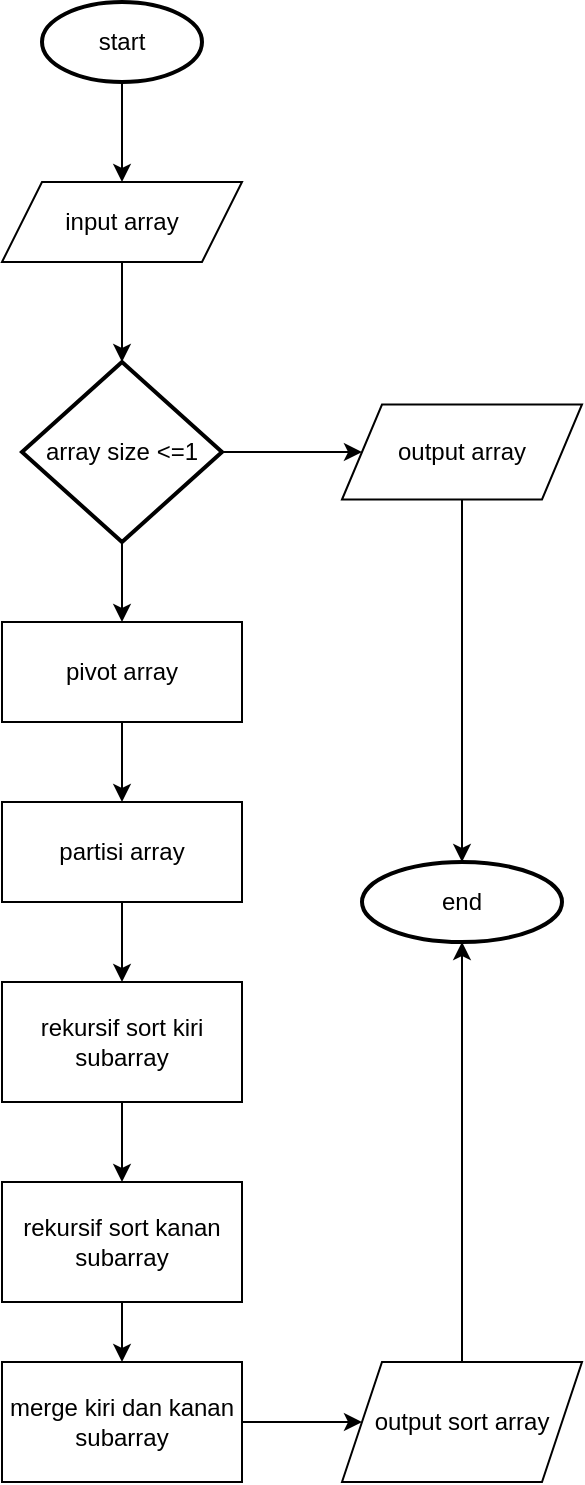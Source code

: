 <mxfile version="21.2.8" type="device">
  <diagram name="Page-1" id="Dh8Z1ovIEvNKvP6instZ">
    <mxGraphModel dx="915" dy="690" grid="1" gridSize="10" guides="1" tooltips="1" connect="1" arrows="1" fold="1" page="1" pageScale="1" pageWidth="850" pageHeight="1100" math="0" shadow="0">
      <root>
        <mxCell id="0" />
        <mxCell id="1" parent="0" />
        <mxCell id="qsL-nKgH7jKeEQzIyzHZ-2" style="edgeStyle=orthogonalEdgeStyle;rounded=0;orthogonalLoop=1;jettySize=auto;html=1;" edge="1" parent="1" source="qsL-nKgH7jKeEQzIyzHZ-1" target="qsL-nKgH7jKeEQzIyzHZ-3">
          <mxGeometry relative="1" as="geometry">
            <mxPoint x="220" y="160" as="targetPoint" />
          </mxGeometry>
        </mxCell>
        <mxCell id="qsL-nKgH7jKeEQzIyzHZ-1" value="start" style="strokeWidth=2;html=1;shape=mxgraph.flowchart.start_1;whiteSpace=wrap;" vertex="1" parent="1">
          <mxGeometry x="180" y="60" width="80" height="40" as="geometry" />
        </mxCell>
        <mxCell id="qsL-nKgH7jKeEQzIyzHZ-4" style="edgeStyle=orthogonalEdgeStyle;rounded=0;orthogonalLoop=1;jettySize=auto;html=1;" edge="1" parent="1" source="qsL-nKgH7jKeEQzIyzHZ-3" target="qsL-nKgH7jKeEQzIyzHZ-5">
          <mxGeometry relative="1" as="geometry">
            <mxPoint x="220" y="250" as="targetPoint" />
          </mxGeometry>
        </mxCell>
        <mxCell id="qsL-nKgH7jKeEQzIyzHZ-3" value="input array" style="shape=parallelogram;perimeter=parallelogramPerimeter;whiteSpace=wrap;html=1;fixedSize=1;" vertex="1" parent="1">
          <mxGeometry x="160" y="150" width="120" height="40" as="geometry" />
        </mxCell>
        <mxCell id="qsL-nKgH7jKeEQzIyzHZ-6" style="edgeStyle=orthogonalEdgeStyle;rounded=0;orthogonalLoop=1;jettySize=auto;html=1;" edge="1" parent="1" source="qsL-nKgH7jKeEQzIyzHZ-5" target="qsL-nKgH7jKeEQzIyzHZ-7">
          <mxGeometry relative="1" as="geometry">
            <mxPoint x="350" y="285" as="targetPoint" />
          </mxGeometry>
        </mxCell>
        <mxCell id="qsL-nKgH7jKeEQzIyzHZ-8" style="edgeStyle=orthogonalEdgeStyle;rounded=0;orthogonalLoop=1;jettySize=auto;html=1;" edge="1" parent="1" source="qsL-nKgH7jKeEQzIyzHZ-5" target="qsL-nKgH7jKeEQzIyzHZ-9">
          <mxGeometry relative="1" as="geometry">
            <mxPoint x="220" y="400" as="targetPoint" />
          </mxGeometry>
        </mxCell>
        <mxCell id="qsL-nKgH7jKeEQzIyzHZ-5" value="array size &amp;lt;=1" style="strokeWidth=2;html=1;shape=mxgraph.flowchart.decision;whiteSpace=wrap;" vertex="1" parent="1">
          <mxGeometry x="170" y="240" width="100" height="90" as="geometry" />
        </mxCell>
        <mxCell id="qsL-nKgH7jKeEQzIyzHZ-26" style="edgeStyle=orthogonalEdgeStyle;rounded=0;orthogonalLoop=1;jettySize=auto;html=1;entryX=0.5;entryY=0;entryDx=0;entryDy=0;entryPerimeter=0;" edge="1" parent="1" source="qsL-nKgH7jKeEQzIyzHZ-7" target="qsL-nKgH7jKeEQzIyzHZ-25">
          <mxGeometry relative="1" as="geometry" />
        </mxCell>
        <mxCell id="qsL-nKgH7jKeEQzIyzHZ-7" value="output array" style="shape=parallelogram;perimeter=parallelogramPerimeter;whiteSpace=wrap;html=1;fixedSize=1;" vertex="1" parent="1">
          <mxGeometry x="330" y="261.25" width="120" height="47.5" as="geometry" />
        </mxCell>
        <mxCell id="qsL-nKgH7jKeEQzIyzHZ-10" style="edgeStyle=orthogonalEdgeStyle;rounded=0;orthogonalLoop=1;jettySize=auto;html=1;" edge="1" parent="1" source="qsL-nKgH7jKeEQzIyzHZ-9" target="qsL-nKgH7jKeEQzIyzHZ-11">
          <mxGeometry relative="1" as="geometry">
            <mxPoint x="220" y="480" as="targetPoint" />
          </mxGeometry>
        </mxCell>
        <mxCell id="qsL-nKgH7jKeEQzIyzHZ-9" value="pivot array" style="rounded=0;whiteSpace=wrap;html=1;" vertex="1" parent="1">
          <mxGeometry x="160" y="370" width="120" height="50" as="geometry" />
        </mxCell>
        <mxCell id="qsL-nKgH7jKeEQzIyzHZ-12" style="edgeStyle=orthogonalEdgeStyle;rounded=0;orthogonalLoop=1;jettySize=auto;html=1;" edge="1" parent="1" source="qsL-nKgH7jKeEQzIyzHZ-11" target="qsL-nKgH7jKeEQzIyzHZ-13">
          <mxGeometry relative="1" as="geometry">
            <mxPoint x="220" y="570" as="targetPoint" />
          </mxGeometry>
        </mxCell>
        <mxCell id="qsL-nKgH7jKeEQzIyzHZ-11" value="partisi array" style="rounded=0;whiteSpace=wrap;html=1;" vertex="1" parent="1">
          <mxGeometry x="160" y="460" width="120" height="50" as="geometry" />
        </mxCell>
        <mxCell id="qsL-nKgH7jKeEQzIyzHZ-14" style="edgeStyle=orthogonalEdgeStyle;rounded=0;orthogonalLoop=1;jettySize=auto;html=1;" edge="1" parent="1" source="qsL-nKgH7jKeEQzIyzHZ-13" target="qsL-nKgH7jKeEQzIyzHZ-15">
          <mxGeometry relative="1" as="geometry">
            <mxPoint x="220" y="650" as="targetPoint" />
          </mxGeometry>
        </mxCell>
        <mxCell id="qsL-nKgH7jKeEQzIyzHZ-13" value="rekursif sort kiri subarray" style="rounded=0;whiteSpace=wrap;html=1;" vertex="1" parent="1">
          <mxGeometry x="160" y="550" width="120" height="60" as="geometry" />
        </mxCell>
        <mxCell id="qsL-nKgH7jKeEQzIyzHZ-16" style="edgeStyle=orthogonalEdgeStyle;rounded=0;orthogonalLoop=1;jettySize=auto;html=1;" edge="1" parent="1" source="qsL-nKgH7jKeEQzIyzHZ-15" target="qsL-nKgH7jKeEQzIyzHZ-17">
          <mxGeometry relative="1" as="geometry">
            <mxPoint x="220" y="770" as="targetPoint" />
          </mxGeometry>
        </mxCell>
        <mxCell id="qsL-nKgH7jKeEQzIyzHZ-15" value="rekursif sort kanan subarray" style="rounded=0;whiteSpace=wrap;html=1;" vertex="1" parent="1">
          <mxGeometry x="160" y="650" width="120" height="60" as="geometry" />
        </mxCell>
        <mxCell id="qsL-nKgH7jKeEQzIyzHZ-19" style="edgeStyle=orthogonalEdgeStyle;rounded=0;orthogonalLoop=1;jettySize=auto;html=1;" edge="1" parent="1" source="qsL-nKgH7jKeEQzIyzHZ-17" target="qsL-nKgH7jKeEQzIyzHZ-20">
          <mxGeometry relative="1" as="geometry">
            <mxPoint x="350" y="770" as="targetPoint" />
          </mxGeometry>
        </mxCell>
        <mxCell id="qsL-nKgH7jKeEQzIyzHZ-17" value="merge kiri dan kanan subarray" style="rounded=0;whiteSpace=wrap;html=1;" vertex="1" parent="1">
          <mxGeometry x="160" y="740" width="120" height="60" as="geometry" />
        </mxCell>
        <mxCell id="qsL-nKgH7jKeEQzIyzHZ-24" style="edgeStyle=orthogonalEdgeStyle;rounded=0;orthogonalLoop=1;jettySize=auto;html=1;" edge="1" parent="1" source="qsL-nKgH7jKeEQzIyzHZ-20" target="qsL-nKgH7jKeEQzIyzHZ-25">
          <mxGeometry relative="1" as="geometry">
            <mxPoint x="390" y="550" as="targetPoint" />
          </mxGeometry>
        </mxCell>
        <mxCell id="qsL-nKgH7jKeEQzIyzHZ-20" value="output sort array" style="shape=parallelogram;perimeter=parallelogramPerimeter;whiteSpace=wrap;html=1;fixedSize=1;" vertex="1" parent="1">
          <mxGeometry x="330" y="740" width="120" height="60" as="geometry" />
        </mxCell>
        <mxCell id="qsL-nKgH7jKeEQzIyzHZ-25" value="end" style="strokeWidth=2;html=1;shape=mxgraph.flowchart.start_1;whiteSpace=wrap;" vertex="1" parent="1">
          <mxGeometry x="340" y="490" width="100" height="40" as="geometry" />
        </mxCell>
      </root>
    </mxGraphModel>
  </diagram>
</mxfile>

